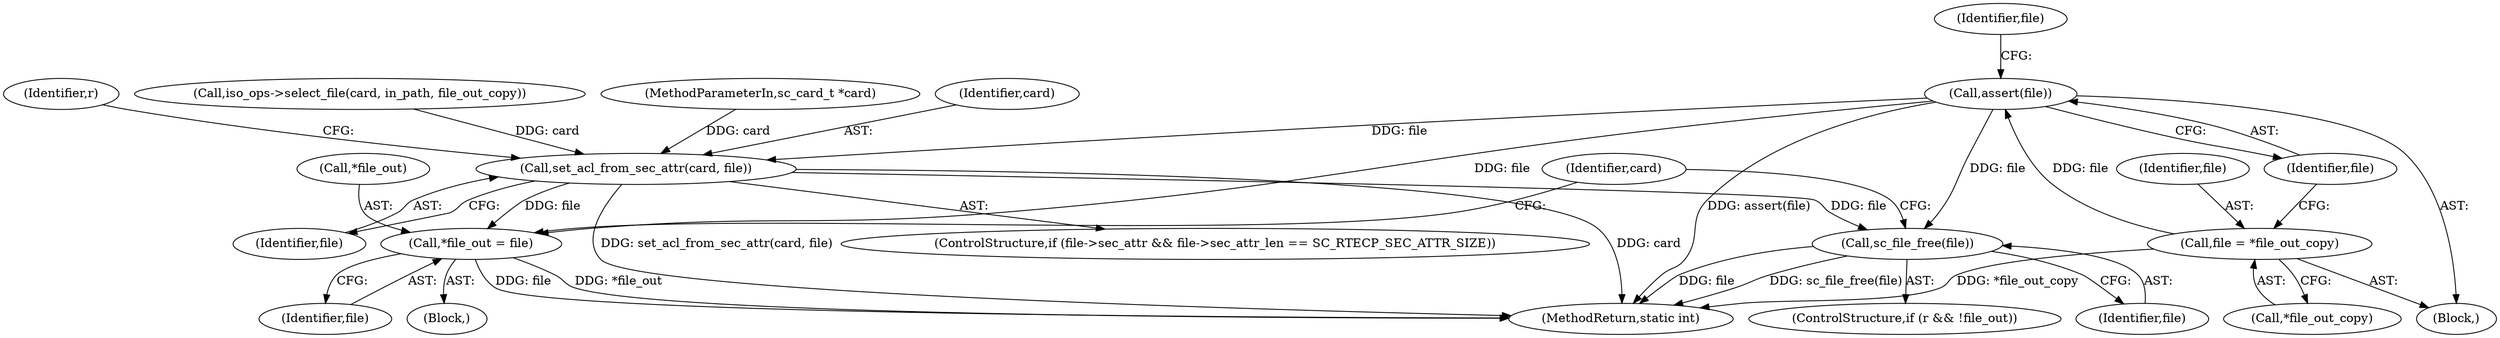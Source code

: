 digraph "0_OpenSC_8fe377e93b4b56060e5bbfb6f3142ceaeca744fa_16@API" {
"1000163" [label="(Call,assert(file))"];
"1000159" [label="(Call,file = *file_out_copy)"];
"1000175" [label="(Call,set_acl_from_sec_attr(card, file))"];
"1000187" [label="(Call,sc_file_free(file))"];
"1000193" [label="(Call,*file_out = file)"];
"1000165" [label="(ControlStructure,if (file->sec_attr && file->sec_attr_len == SC_RTECP_SEC_ATTR_SIZE))"];
"1000104" [label="(Block,)"];
"1000194" [label="(Call,*file_out)"];
"1000101" [label="(MethodParameterIn,sc_card_t *card)"];
"1000159" [label="(Call,file = *file_out_copy)"];
"1000176" [label="(Identifier,card)"];
"1000177" [label="(Identifier,file)"];
"1000163" [label="(Call,assert(file))"];
"1000161" [label="(Call,*file_out_copy)"];
"1000164" [label="(Identifier,file)"];
"1000187" [label="(Call,sc_file_free(file))"];
"1000196" [label="(Identifier,file)"];
"1000168" [label="(Identifier,file)"];
"1000175" [label="(Call,set_acl_from_sec_attr(card, file))"];
"1000188" [label="(Identifier,file)"];
"1000190" [label="(Block,)"];
"1000160" [label="(Identifier,file)"];
"1000199" [label="(Identifier,card)"];
"1000193" [label="(Call,*file_out = file)"];
"1000182" [label="(ControlStructure,if (r && !file_out))"];
"1000184" [label="(Identifier,r)"];
"1000203" [label="(MethodReturn,static int)"];
"1000141" [label="(Call,iso_ops->select_file(card, in_path, file_out_copy))"];
"1000163" -> "1000104"  [label="AST: "];
"1000163" -> "1000164"  [label="CFG: "];
"1000164" -> "1000163"  [label="AST: "];
"1000168" -> "1000163"  [label="CFG: "];
"1000163" -> "1000203"  [label="DDG: assert(file)"];
"1000159" -> "1000163"  [label="DDG: file"];
"1000163" -> "1000175"  [label="DDG: file"];
"1000163" -> "1000187"  [label="DDG: file"];
"1000163" -> "1000193"  [label="DDG: file"];
"1000159" -> "1000104"  [label="AST: "];
"1000159" -> "1000161"  [label="CFG: "];
"1000160" -> "1000159"  [label="AST: "];
"1000161" -> "1000159"  [label="AST: "];
"1000164" -> "1000159"  [label="CFG: "];
"1000159" -> "1000203"  [label="DDG: *file_out_copy"];
"1000175" -> "1000165"  [label="AST: "];
"1000175" -> "1000177"  [label="CFG: "];
"1000176" -> "1000175"  [label="AST: "];
"1000177" -> "1000175"  [label="AST: "];
"1000184" -> "1000175"  [label="CFG: "];
"1000175" -> "1000203"  [label="DDG: card"];
"1000175" -> "1000203"  [label="DDG: set_acl_from_sec_attr(card, file)"];
"1000141" -> "1000175"  [label="DDG: card"];
"1000101" -> "1000175"  [label="DDG: card"];
"1000175" -> "1000187"  [label="DDG: file"];
"1000175" -> "1000193"  [label="DDG: file"];
"1000187" -> "1000182"  [label="AST: "];
"1000187" -> "1000188"  [label="CFG: "];
"1000188" -> "1000187"  [label="AST: "];
"1000199" -> "1000187"  [label="CFG: "];
"1000187" -> "1000203"  [label="DDG: file"];
"1000187" -> "1000203"  [label="DDG: sc_file_free(file)"];
"1000193" -> "1000190"  [label="AST: "];
"1000193" -> "1000196"  [label="CFG: "];
"1000194" -> "1000193"  [label="AST: "];
"1000196" -> "1000193"  [label="AST: "];
"1000199" -> "1000193"  [label="CFG: "];
"1000193" -> "1000203"  [label="DDG: *file_out"];
"1000193" -> "1000203"  [label="DDG: file"];
}
